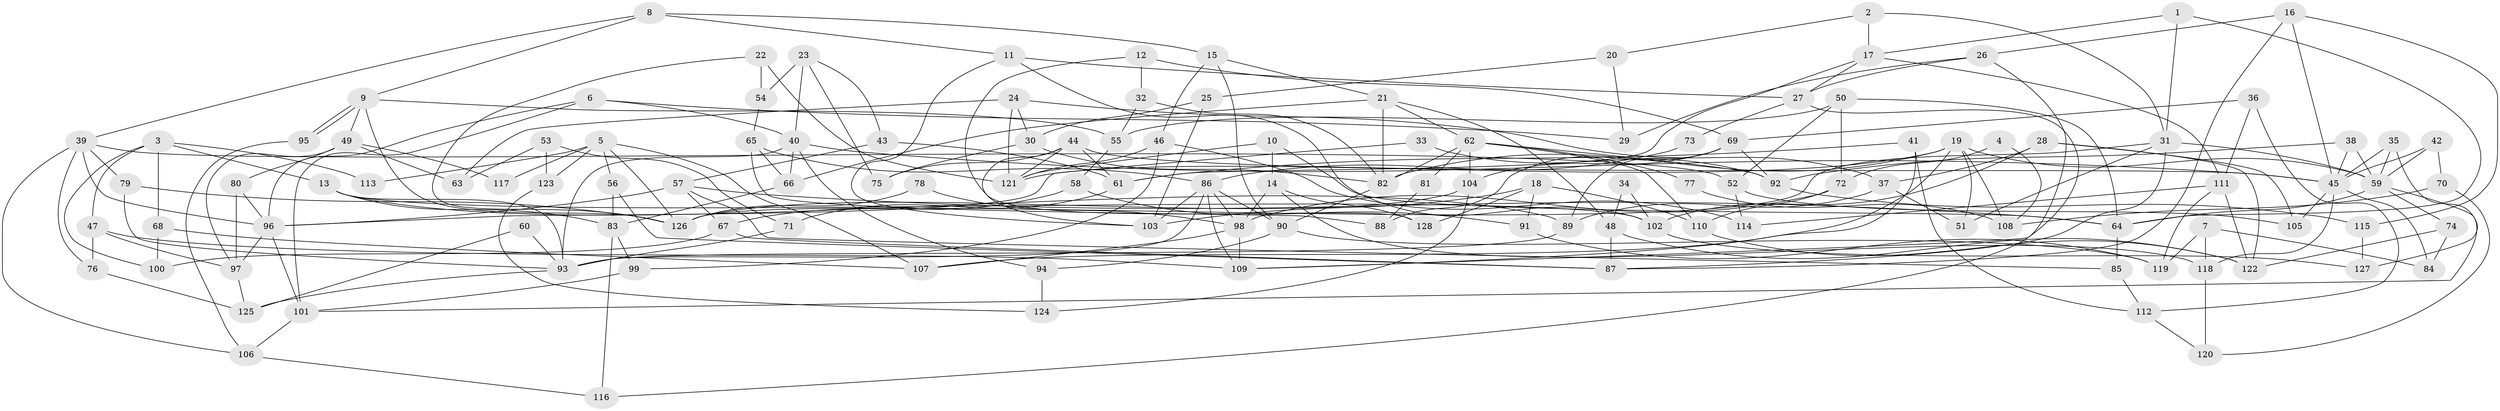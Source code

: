 // coarse degree distribution, {4: 0.15789473684210525, 3: 0.07894736842105263, 5: 0.15789473684210525, 2: 0.10526315789473684, 7: 0.13157894736842105, 6: 0.15789473684210525, 8: 0.07894736842105263, 9: 0.05263157894736842, 16: 0.02631578947368421, 13: 0.02631578947368421, 11: 0.02631578947368421}
// Generated by graph-tools (version 1.1) at 2025/52/03/04/25 21:52:36]
// undirected, 128 vertices, 256 edges
graph export_dot {
graph [start="1"]
  node [color=gray90,style=filled];
  1;
  2;
  3;
  4;
  5;
  6;
  7;
  8;
  9;
  10;
  11;
  12;
  13;
  14;
  15;
  16;
  17;
  18;
  19;
  20;
  21;
  22;
  23;
  24;
  25;
  26;
  27;
  28;
  29;
  30;
  31;
  32;
  33;
  34;
  35;
  36;
  37;
  38;
  39;
  40;
  41;
  42;
  43;
  44;
  45;
  46;
  47;
  48;
  49;
  50;
  51;
  52;
  53;
  54;
  55;
  56;
  57;
  58;
  59;
  60;
  61;
  62;
  63;
  64;
  65;
  66;
  67;
  68;
  69;
  70;
  71;
  72;
  73;
  74;
  75;
  76;
  77;
  78;
  79;
  80;
  81;
  82;
  83;
  84;
  85;
  86;
  87;
  88;
  89;
  90;
  91;
  92;
  93;
  94;
  95;
  96;
  97;
  98;
  99;
  100;
  101;
  102;
  103;
  104;
  105;
  106;
  107;
  108;
  109;
  110;
  111;
  112;
  113;
  114;
  115;
  116;
  117;
  118;
  119;
  120;
  121;
  122;
  123;
  124;
  125;
  126;
  127;
  128;
  1 -- 64;
  1 -- 31;
  1 -- 17;
  2 -- 20;
  2 -- 31;
  2 -- 17;
  3 -- 13;
  3 -- 47;
  3 -- 68;
  3 -- 100;
  3 -- 113;
  4 -- 108;
  4 -- 72;
  5 -- 56;
  5 -- 107;
  5 -- 113;
  5 -- 117;
  5 -- 123;
  5 -- 126;
  6 -- 40;
  6 -- 101;
  6 -- 29;
  6 -- 96;
  7 -- 84;
  7 -- 118;
  7 -- 119;
  8 -- 39;
  8 -- 9;
  8 -- 11;
  8 -- 15;
  9 -- 55;
  9 -- 95;
  9 -- 95;
  9 -- 49;
  9 -- 126;
  10 -- 121;
  10 -- 64;
  10 -- 14;
  11 -- 102;
  11 -- 27;
  11 -- 103;
  12 -- 32;
  12 -- 69;
  12 -- 128;
  13 -- 89;
  13 -- 93;
  13 -- 83;
  13 -- 102;
  14 -- 98;
  14 -- 118;
  14 -- 128;
  15 -- 21;
  15 -- 46;
  15 -- 90;
  16 -- 87;
  16 -- 26;
  16 -- 45;
  16 -- 115;
  17 -- 27;
  17 -- 61;
  17 -- 111;
  18 -- 128;
  18 -- 110;
  18 -- 91;
  18 -- 103;
  19 -- 121;
  19 -- 51;
  19 -- 59;
  19 -- 82;
  19 -- 107;
  19 -- 108;
  20 -- 25;
  20 -- 29;
  21 -- 82;
  21 -- 62;
  21 -- 48;
  21 -- 66;
  22 -- 126;
  22 -- 121;
  22 -- 54;
  23 -- 43;
  23 -- 54;
  23 -- 40;
  23 -- 75;
  24 -- 121;
  24 -- 37;
  24 -- 30;
  24 -- 63;
  25 -- 103;
  25 -- 30;
  26 -- 27;
  26 -- 109;
  26 -- 29;
  27 -- 73;
  27 -- 116;
  28 -- 105;
  28 -- 122;
  28 -- 37;
  28 -- 102;
  30 -- 82;
  30 -- 75;
  31 -- 126;
  31 -- 59;
  31 -- 51;
  31 -- 87;
  32 -- 55;
  32 -- 82;
  33 -- 96;
  33 -- 92;
  34 -- 102;
  34 -- 48;
  35 -- 127;
  35 -- 45;
  35 -- 59;
  36 -- 111;
  36 -- 69;
  36 -- 112;
  37 -- 89;
  37 -- 51;
  38 -- 45;
  38 -- 59;
  38 -- 92;
  39 -- 106;
  39 -- 79;
  39 -- 52;
  39 -- 76;
  39 -- 96;
  40 -- 45;
  40 -- 66;
  40 -- 93;
  40 -- 94;
  41 -- 109;
  41 -- 61;
  41 -- 112;
  42 -- 45;
  42 -- 59;
  42 -- 70;
  43 -- 61;
  43 -- 57;
  44 -- 103;
  44 -- 75;
  44 -- 45;
  44 -- 61;
  44 -- 121;
  45 -- 84;
  45 -- 105;
  45 -- 118;
  46 -- 99;
  46 -- 114;
  46 -- 121;
  47 -- 97;
  47 -- 76;
  47 -- 109;
  48 -- 122;
  48 -- 87;
  49 -- 97;
  49 -- 63;
  49 -- 80;
  49 -- 117;
  50 -- 52;
  50 -- 64;
  50 -- 55;
  50 -- 72;
  52 -- 114;
  52 -- 105;
  53 -- 71;
  53 -- 63;
  53 -- 123;
  54 -- 65;
  55 -- 58;
  56 -- 83;
  56 -- 87;
  57 -- 96;
  57 -- 85;
  57 -- 64;
  57 -- 67;
  58 -- 67;
  58 -- 91;
  59 -- 64;
  59 -- 74;
  59 -- 101;
  60 -- 93;
  60 -- 125;
  61 -- 71;
  62 -- 104;
  62 -- 82;
  62 -- 77;
  62 -- 81;
  62 -- 92;
  62 -- 110;
  64 -- 85;
  65 -- 86;
  65 -- 66;
  65 -- 88;
  66 -- 83;
  67 -- 87;
  67 -- 100;
  68 -- 100;
  68 -- 107;
  69 -- 92;
  69 -- 104;
  69 -- 88;
  69 -- 89;
  70 -- 120;
  70 -- 108;
  71 -- 93;
  72 -- 98;
  72 -- 110;
  73 -- 86;
  74 -- 122;
  74 -- 84;
  76 -- 125;
  77 -- 108;
  78 -- 98;
  78 -- 126;
  79 -- 126;
  79 -- 93;
  80 -- 96;
  80 -- 97;
  81 -- 88;
  82 -- 90;
  83 -- 99;
  83 -- 116;
  85 -- 112;
  86 -- 109;
  86 -- 103;
  86 -- 90;
  86 -- 93;
  86 -- 98;
  89 -- 93;
  90 -- 94;
  90 -- 119;
  91 -- 119;
  92 -- 115;
  93 -- 125;
  94 -- 124;
  95 -- 106;
  96 -- 97;
  96 -- 101;
  97 -- 125;
  98 -- 107;
  98 -- 109;
  99 -- 101;
  101 -- 106;
  102 -- 127;
  104 -- 126;
  104 -- 124;
  106 -- 116;
  110 -- 122;
  111 -- 119;
  111 -- 114;
  111 -- 122;
  112 -- 120;
  115 -- 127;
  118 -- 120;
  123 -- 124;
}

